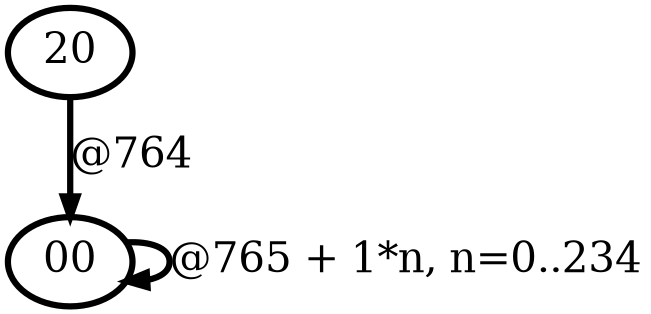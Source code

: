 digraph G {
        node [style=rounded, penwidth=3, fontsize=20, shape=oval];
        "20" -> "00" [label="@764", color=black,arrowsize=1,style=bold,penwidth=3,fontsize=20];
"00" -> "00" [label="@765 + 1*n, n=0..234", color=black,arrowsize=1,style=bold,penwidth=3,fontsize=20];
}
